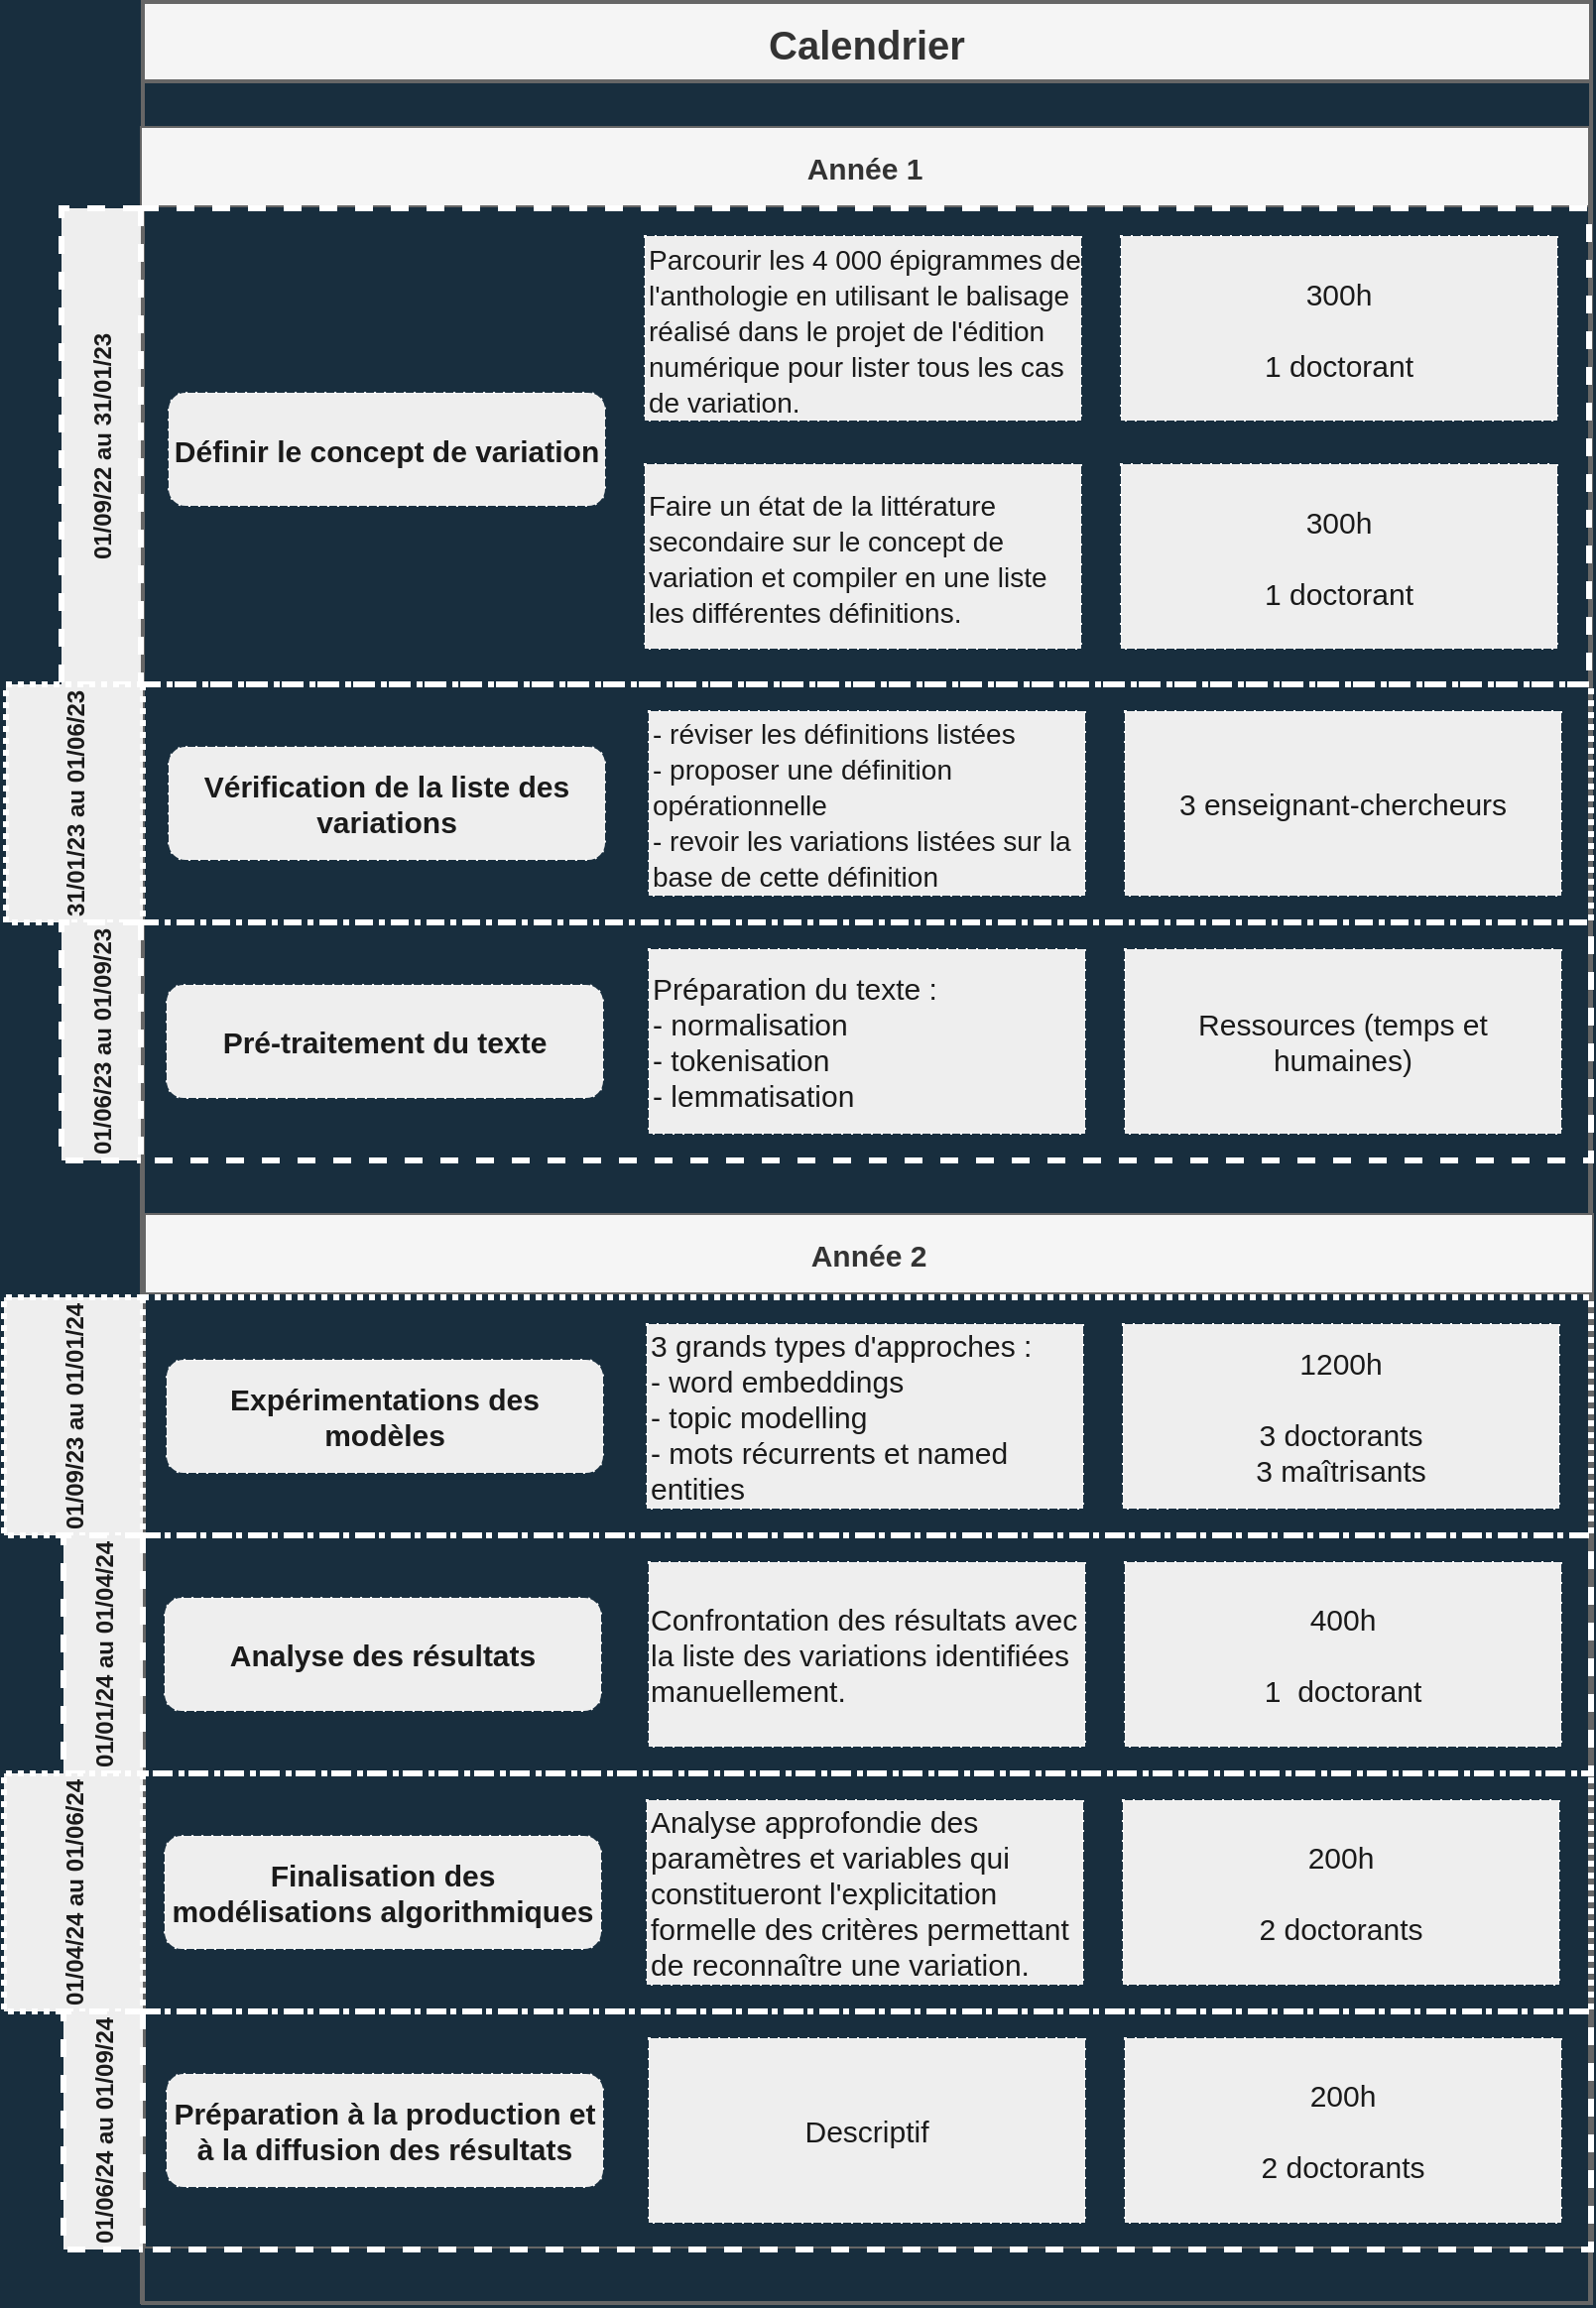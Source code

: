 <mxfile version="16.2.7" type="github">
  <diagram id="nSknkcODzsTG4G_3UIwG" name="Page-1">
    <mxGraphModel dx="1350" dy="793" grid="1" gridSize="10" guides="1" tooltips="1" connect="1" arrows="1" fold="1" page="1" pageScale="1" pageWidth="827" pageHeight="1169" background="#182E3E" math="0" shadow="0">
      <root>
        <mxCell id="0" />
        <mxCell id="1" parent="0" />
        <mxCell id="KtcMa4PKy6_l-OY6IkqE-1" value="Calendrier" style="swimlane;startSize=40;fillColor=#f5f5f5;strokeColor=#666666;fontSize=20;strokeWidth=2;fontColor=#333333;" vertex="1" parent="1">
          <mxGeometry x="80" y="1" width="730" height="1160" as="geometry" />
        </mxCell>
        <mxCell id="KtcMa4PKy6_l-OY6IkqE-2" value="Année 1" style="swimlane;startSize=40;fillColor=#f5f5f5;strokeColor=#666666;fontSize=15;fontColor=#333333;" vertex="1" parent="KtcMa4PKy6_l-OY6IkqE-1">
          <mxGeometry x="-1" y="63" width="730" height="1097" as="geometry" />
        </mxCell>
        <mxCell id="KtcMa4PKy6_l-OY6IkqE-3" value="01/09/22 au 31/01/23" style="swimlane;horizontal=0;dashed=1;startSize=40;fontSize=12;strokeWidth=3;strokeColor=#FFFFFF;fontColor=#1A1A1A;fillColor=#EEEEEE;" vertex="1" parent="KtcMa4PKy6_l-OY6IkqE-2">
          <mxGeometry x="-40" y="41" width="770" height="240" as="geometry" />
        </mxCell>
        <mxCell id="KtcMa4PKy6_l-OY6IkqE-4" value="" style="edgeStyle=orthogonalEdgeStyle;rounded=0;orthogonalLoop=1;jettySize=auto;html=1;fontFamily=Garamond;fontSize=17;fontColor=#FFFFFF;endSize=6;strokeColor=#FFFFFF;strokeWidth=3;startArrow=none;labelBackgroundColor=#182E3E;" edge="1" parent="KtcMa4PKy6_l-OY6IkqE-3">
          <mxGeometry relative="1" as="geometry">
            <mxPoint x="380" y="139" as="sourcePoint" />
            <mxPoint x="380" y="139" as="targetPoint" />
          </mxGeometry>
        </mxCell>
        <mxCell id="KtcMa4PKy6_l-OY6IkqE-5" value="&lt;p&gt;&lt;b&gt;Définir le concept de variation&lt;/b&gt;&lt;/p&gt;" style="rounded=1;whiteSpace=wrap;html=1;dashed=1;fontSize=15;fillColor=#EEEEEE;strokeColor=#FFFFFF;dashPattern=1 4;align=center;fontColor=#1A1A1A;" vertex="1" parent="KtcMa4PKy6_l-OY6IkqE-3">
          <mxGeometry x="54" y="93" width="220" height="57" as="geometry" />
        </mxCell>
        <mxCell id="KtcMa4PKy6_l-OY6IkqE-6" value="&lt;div align=&quot;left&quot;&gt;&lt;font style=&quot;font-size: 14px&quot;&gt;Parcourir les 4 000 épigrammes de l&#39;anthologie en utilisant le balisage réalisé dans le projet de l&#39;édition numérique pour lister tous les cas de variation.&lt;/font&gt;&lt;/div&gt;" style="rounded=0;whiteSpace=wrap;html=1;dashed=1;fontSize=15;fillColor=#EEEEEE;strokeColor=#FFFFFF;dashPattern=1 4;align=left;fontColor=#1A1A1A;sketch=0;shadow=0;" vertex="1" parent="KtcMa4PKy6_l-OY6IkqE-3">
          <mxGeometry x="294" y="14" width="220" height="93" as="geometry" />
        </mxCell>
        <mxCell id="KtcMa4PKy6_l-OY6IkqE-7" value="&lt;div&gt;300h&lt;/div&gt;&lt;div&gt;&lt;br&gt;&lt;/div&gt;&lt;div&gt;1 doctorant&lt;br&gt;&lt;/div&gt;" style="rounded=0;whiteSpace=wrap;html=1;dashed=1;fontSize=15;fillColor=#EEEEEE;strokeColor=#FFFFFF;dashPattern=1 4;align=center;fontColor=#1A1A1A;" vertex="1" parent="KtcMa4PKy6_l-OY6IkqE-3">
          <mxGeometry x="534" y="14" width="220" height="93" as="geometry" />
        </mxCell>
        <mxCell id="KtcMa4PKy6_l-OY6IkqE-8" value="&lt;div align=&quot;left&quot;&gt;&lt;font style=&quot;font-size: 14px&quot;&gt;Faire un état de la littérature secondaire sur le concept de variation et compiler en une liste les différentes définitions.&lt;/font&gt;&lt;/div&gt;" style="rounded=0;whiteSpace=wrap;html=1;dashed=1;fontSize=15;fillColor=#EEEEEE;strokeColor=#FFFFFF;dashPattern=1 4;align=left;fontColor=#1A1A1A;" vertex="1" parent="KtcMa4PKy6_l-OY6IkqE-3">
          <mxGeometry x="294" y="129" width="220" height="93" as="geometry" />
        </mxCell>
        <mxCell id="KtcMa4PKy6_l-OY6IkqE-9" value="&lt;div&gt;300h&lt;/div&gt;&lt;div&gt;&lt;br&gt;&lt;/div&gt;&lt;div&gt;1 doctorant&lt;br&gt;&lt;/div&gt;" style="rounded=0;whiteSpace=wrap;html=1;dashed=1;fontSize=15;fillColor=#EEEEEE;strokeColor=#FFFFFF;dashPattern=1 4;align=center;fontColor=#1A1A1A;" vertex="1" parent="KtcMa4PKy6_l-OY6IkqE-3">
          <mxGeometry x="534" y="129" width="220" height="93" as="geometry" />
        </mxCell>
        <mxCell id="KtcMa4PKy6_l-OY6IkqE-10" value="Année 2" style="swimlane;startSize=40;fillColor=#f5f5f5;strokeColor=#666666;fontSize=15;rounded=0;fontColor=#333333;" vertex="1" parent="KtcMa4PKy6_l-OY6IkqE-2">
          <mxGeometry x="2" y="548" width="730" height="521" as="geometry">
            <mxRectangle y="519" width="90" height="40" as="alternateBounds" />
          </mxGeometry>
        </mxCell>
        <mxCell id="KtcMa4PKy6_l-OY6IkqE-11" value="31/01/23 au 01/06/23" style="swimlane;horizontal=0;startSize=69;fontSize=12;strokeWidth=3;strokeColor=#FFFFFF;fontColor=#1A1A1A;dashed=1;dashPattern=1 1;fillColor=#EEEEEE;" vertex="1" parent="1">
          <mxGeometry x="11" y="345" width="799" height="120" as="geometry" />
        </mxCell>
        <mxCell id="KtcMa4PKy6_l-OY6IkqE-12" value="" style="edgeStyle=orthogonalEdgeStyle;rounded=0;orthogonalLoop=1;jettySize=auto;html=1;fontFamily=Garamond;fontSize=17;fontColor=#FFFFFF;endSize=6;strokeColor=#FFFFFF;strokeWidth=3;startArrow=none;labelBackgroundColor=#182E3E;" edge="1" parent="KtcMa4PKy6_l-OY6IkqE-11">
          <mxGeometry relative="1" as="geometry">
            <mxPoint x="380" y="139" as="sourcePoint" />
            <mxPoint x="380" y="139" as="targetPoint" />
          </mxGeometry>
        </mxCell>
        <mxCell id="KtcMa4PKy6_l-OY6IkqE-13" value="&lt;div align=&quot;left&quot;&gt;&lt;font style=&quot;font-size: 14px&quot;&gt;- réviser les définitions listées&lt;/font&gt;&lt;br&gt;&lt;font style=&quot;font-size: 14px&quot;&gt;- proposer une définition opérationnelle &lt;/font&gt;&lt;br&gt;&lt;font style=&quot;font-size: 14px&quot;&gt;- revoir les variations listées sur la base de cette définition&lt;/font&gt;&lt;/div&gt;" style="rounded=0;whiteSpace=wrap;html=1;dashed=1;fontSize=15;fillColor=#EEEEEE;strokeColor=#FFFFFF;dashPattern=1 4;align=left;fontColor=#1A1A1A;" vertex="1" parent="KtcMa4PKy6_l-OY6IkqE-11">
          <mxGeometry x="324" y="13.5" width="220" height="93" as="geometry" />
        </mxCell>
        <mxCell id="KtcMa4PKy6_l-OY6IkqE-14" value="3 enseignant-chercheurs" style="rounded=0;whiteSpace=wrap;html=1;dashed=1;fontSize=15;fillColor=#EEEEEE;strokeColor=#FFFFFF;dashPattern=1 4;align=center;fontColor=#1A1A1A;" vertex="1" parent="KtcMa4PKy6_l-OY6IkqE-11">
          <mxGeometry x="564" y="13.5" width="220" height="93" as="geometry" />
        </mxCell>
        <mxCell id="KtcMa4PKy6_l-OY6IkqE-15" value="&lt;b&gt;Vérification de la liste des variations&lt;/b&gt;" style="rounded=1;whiteSpace=wrap;html=1;dashed=1;fontSize=15;fillColor=#EEEEEE;strokeColor=#FFFFFF;dashPattern=1 4;align=center;fontColor=#1A1A1A;" vertex="1" parent="KtcMa4PKy6_l-OY6IkqE-11">
          <mxGeometry x="82" y="31.5" width="220" height="57" as="geometry" />
        </mxCell>
        <mxCell id="KtcMa4PKy6_l-OY6IkqE-16" value="01/06/23 au 01/09/23" style="swimlane;horizontal=0;dashed=1;startSize=40;fontSize=12;strokeWidth=3;strokeColor=#FFFFFF;fontColor=#1A1A1A;fillColor=#EEEEEE;" vertex="1" parent="1">
          <mxGeometry x="39" y="465" width="771" height="120" as="geometry" />
        </mxCell>
        <mxCell id="KtcMa4PKy6_l-OY6IkqE-17" value="" style="edgeStyle=orthogonalEdgeStyle;rounded=0;orthogonalLoop=1;jettySize=auto;html=1;fontFamily=Garamond;fontSize=17;fontColor=#FFFFFF;endSize=6;strokeColor=#FFFFFF;strokeWidth=3;startArrow=none;labelBackgroundColor=#182E3E;" edge="1" parent="KtcMa4PKy6_l-OY6IkqE-16">
          <mxGeometry relative="1" as="geometry">
            <mxPoint x="380" y="193" as="sourcePoint" />
            <mxPoint x="380" y="193" as="targetPoint" />
          </mxGeometry>
        </mxCell>
        <mxCell id="KtcMa4PKy6_l-OY6IkqE-18" value="&lt;div align=&quot;left&quot;&gt;Préparation du texte :&lt;/div&gt;&lt;div align=&quot;left&quot;&gt;- normalisation&lt;/div&gt;&lt;div align=&quot;left&quot;&gt;- tokenisation&lt;/div&gt;&lt;div align=&quot;left&quot;&gt;- lemmatisation&lt;br&gt;&lt;/div&gt;" style="rounded=0;whiteSpace=wrap;html=1;dashed=1;fontSize=15;fillColor=#EEEEEE;strokeColor=#FFFFFF;dashPattern=1 4;align=left;fontColor=#1A1A1A;" vertex="1" parent="KtcMa4PKy6_l-OY6IkqE-16">
          <mxGeometry x="296" y="13.5" width="220" height="93" as="geometry" />
        </mxCell>
        <mxCell id="KtcMa4PKy6_l-OY6IkqE-19" value="Ressources (temps et humaines)" style="rounded=0;whiteSpace=wrap;html=1;dashed=1;fontSize=15;fillColor=#EEEEEE;strokeColor=#FFFFFF;dashPattern=1 4;align=center;fontColor=#1A1A1A;" vertex="1" parent="KtcMa4PKy6_l-OY6IkqE-16">
          <mxGeometry x="536" y="13.5" width="220" height="93" as="geometry" />
        </mxCell>
        <mxCell id="KtcMa4PKy6_l-OY6IkqE-20" value="&lt;b&gt;Pré-traitement du texte&lt;/b&gt;" style="rounded=1;whiteSpace=wrap;html=1;dashed=1;fontSize=15;fillColor=#EEEEEE;strokeColor=#FFFFFF;dashPattern=1 4;align=center;fontColor=#1A1A1A;" vertex="1" parent="KtcMa4PKy6_l-OY6IkqE-16">
          <mxGeometry x="53" y="31.5" width="220" height="57" as="geometry" />
        </mxCell>
        <mxCell id="KtcMa4PKy6_l-OY6IkqE-21" value="01/09/23 au 01/01/24" style="swimlane;horizontal=0;dashed=1;startSize=70;fontSize=12;strokeWidth=3;strokeColor=#FFFFFF;fontColor=#1A1A1A;dashPattern=1 1;fillColor=#EEEEEE;" vertex="1" parent="1">
          <mxGeometry x="10" y="654" width="800" height="120" as="geometry">
            <mxRectangle x="10" y="600" width="30" height="140" as="alternateBounds" />
          </mxGeometry>
        </mxCell>
        <mxCell id="KtcMa4PKy6_l-OY6IkqE-22" value="" style="edgeStyle=orthogonalEdgeStyle;rounded=0;orthogonalLoop=1;jettySize=auto;html=1;fontFamily=Garamond;fontSize=17;fontColor=#FFFFFF;endSize=6;strokeColor=#FFFFFF;strokeWidth=3;startArrow=none;labelBackgroundColor=#182E3E;" edge="1" parent="KtcMa4PKy6_l-OY6IkqE-21">
          <mxGeometry relative="1" as="geometry">
            <mxPoint x="380" y="139" as="sourcePoint" />
            <mxPoint x="380" y="139" as="targetPoint" />
          </mxGeometry>
        </mxCell>
        <mxCell id="KtcMa4PKy6_l-OY6IkqE-23" value="&lt;div align=&quot;left&quot;&gt;3 grands types d&#39;approches :&lt;br&gt;- word embeddings&lt;br&gt;- topic modelling&lt;br&gt;- mots récurrents et named entities&lt;/div&gt;" style="rounded=0;whiteSpace=wrap;html=1;dashed=1;fontSize=15;fillColor=#EEEEEE;strokeColor=#FFFFFF;dashPattern=1 4;align=left;fontColor=#1A1A1A;" vertex="1" parent="KtcMa4PKy6_l-OY6IkqE-21">
          <mxGeometry x="324" y="13.5" width="220" height="93" as="geometry" />
        </mxCell>
        <mxCell id="KtcMa4PKy6_l-OY6IkqE-24" value="&lt;div&gt;1200h&lt;br&gt;&lt;/div&gt;&lt;div&gt;&lt;br&gt;&lt;/div&gt;&lt;div&gt;3 doctorants&lt;/div&gt;&lt;div&gt;3 maîtrisants&lt;br&gt;&lt;/div&gt;" style="rounded=0;whiteSpace=wrap;html=1;dashed=1;fontSize=15;fillColor=#EEEEEE;strokeColor=#FFFFFF;dashPattern=1 4;align=center;fontColor=#1A1A1A;" vertex="1" parent="KtcMa4PKy6_l-OY6IkqE-21">
          <mxGeometry x="564" y="13.5" width="220" height="93" as="geometry" />
        </mxCell>
        <mxCell id="KtcMa4PKy6_l-OY6IkqE-25" value="&lt;b&gt;Expérimentations des modèles&lt;/b&gt;" style="rounded=1;whiteSpace=wrap;html=1;dashed=1;fontSize=15;fillColor=#EEEEEE;strokeColor=#FFFFFF;dashPattern=1 4;align=center;fontColor=#1A1A1A;" vertex="1" parent="KtcMa4PKy6_l-OY6IkqE-21">
          <mxGeometry x="82" y="31.5" width="220" height="57" as="geometry" />
        </mxCell>
        <mxCell id="KtcMa4PKy6_l-OY6IkqE-26" value="01/01/24 au 01/04/24" style="swimlane;horizontal=0;dashed=1;startSize=40;fontSize=12;strokeWidth=3;strokeColor=#FFFFFF;fontColor=#1A1A1A;fillColor=#EEEEEE;" vertex="1" parent="1">
          <mxGeometry x="40" y="774" width="770" height="120" as="geometry" />
        </mxCell>
        <mxCell id="KtcMa4PKy6_l-OY6IkqE-27" value="" style="edgeStyle=orthogonalEdgeStyle;rounded=0;orthogonalLoop=1;jettySize=auto;html=1;fontFamily=Garamond;fontSize=17;fontColor=#FFFFFF;endSize=6;strokeColor=#FFFFFF;strokeWidth=3;startArrow=none;labelBackgroundColor=#182E3E;" edge="1" parent="KtcMa4PKy6_l-OY6IkqE-26">
          <mxGeometry relative="1" as="geometry">
            <mxPoint x="380" y="139" as="sourcePoint" />
            <mxPoint x="380" y="139" as="targetPoint" />
          </mxGeometry>
        </mxCell>
        <mxCell id="KtcMa4PKy6_l-OY6IkqE-28" value="&lt;div align=&quot;left&quot;&gt;Confrontation des résultats avec la liste des variations identifiées manuellement.&lt;br&gt;&lt;/div&gt;" style="rounded=0;whiteSpace=wrap;html=1;dashed=1;fontSize=15;fillColor=#EEEEEE;strokeColor=#FFFFFF;dashPattern=1 4;align=center;fontColor=#1A1A1A;" vertex="1" parent="KtcMa4PKy6_l-OY6IkqE-26">
          <mxGeometry x="295" y="13.5" width="220" height="93" as="geometry" />
        </mxCell>
        <mxCell id="KtcMa4PKy6_l-OY6IkqE-29" value="&lt;div&gt;400h&lt;/div&gt;&lt;div&gt;&lt;br&gt;&lt;/div&gt;&lt;div&gt;1&amp;nbsp; doctorant&lt;br&gt;&lt;/div&gt;" style="rounded=0;whiteSpace=wrap;html=1;dashed=1;fontSize=15;fillColor=#EEEEEE;strokeColor=#FFFFFF;dashPattern=1 4;align=center;fontColor=#1A1A1A;" vertex="1" parent="KtcMa4PKy6_l-OY6IkqE-26">
          <mxGeometry x="535" y="13.5" width="220" height="93" as="geometry" />
        </mxCell>
        <mxCell id="KtcMa4PKy6_l-OY6IkqE-30" value="&lt;b&gt;Analyse des résultats&lt;/b&gt;" style="rounded=1;whiteSpace=wrap;html=1;dashed=1;fontSize=15;fillColor=#EEEEEE;strokeColor=#FFFFFF;dashPattern=1 4;align=center;fontColor=#1A1A1A;" vertex="1" parent="KtcMa4PKy6_l-OY6IkqE-26">
          <mxGeometry x="51" y="31.5" width="220" height="57" as="geometry" />
        </mxCell>
        <mxCell id="KtcMa4PKy6_l-OY6IkqE-31" value="01/04/24 au 01/06/24" style="swimlane;horizontal=0;dashed=1;startSize=70;fontSize=12;strokeWidth=3;strokeColor=#FFFFFF;fontColor=#1A1A1A;dashPattern=1 1;fillColor=#EEEEEE;" vertex="1" parent="1">
          <mxGeometry x="10" y="894" width="800" height="120" as="geometry" />
        </mxCell>
        <mxCell id="KtcMa4PKy6_l-OY6IkqE-32" value="" style="edgeStyle=orthogonalEdgeStyle;rounded=0;orthogonalLoop=1;jettySize=auto;html=1;fontFamily=Garamond;fontSize=17;fontColor=#FFFFFF;endSize=6;strokeColor=#FFFFFF;strokeWidth=3;startArrow=none;labelBackgroundColor=#182E3E;" edge="1" parent="KtcMa4PKy6_l-OY6IkqE-31">
          <mxGeometry relative="1" as="geometry">
            <mxPoint x="380" y="139" as="sourcePoint" />
            <mxPoint x="380" y="139" as="targetPoint" />
          </mxGeometry>
        </mxCell>
        <mxCell id="KtcMa4PKy6_l-OY6IkqE-33" value="&lt;div align=&quot;left&quot;&gt;Analyse approfondie des paramètres et variables qui constitueront l&#39;explicitation formelle des critères permettant de reconnaître une variation.&lt;/div&gt;" style="rounded=0;whiteSpace=wrap;html=1;dashed=1;fontSize=15;fillColor=#EEEEEE;strokeColor=#FFFFFF;dashPattern=1 4;align=left;fontColor=#1A1A1A;" vertex="1" parent="KtcMa4PKy6_l-OY6IkqE-31">
          <mxGeometry x="324" y="13.5" width="220" height="93" as="geometry" />
        </mxCell>
        <mxCell id="KtcMa4PKy6_l-OY6IkqE-34" value="&lt;div&gt;200h&lt;/div&gt;&lt;div&gt;&lt;br&gt;&lt;/div&gt;&lt;div&gt;2 doctorants&lt;br&gt;&lt;/div&gt;" style="rounded=0;whiteSpace=wrap;html=1;dashed=1;fontSize=15;fillColor=#EEEEEE;strokeColor=#FFFFFF;dashPattern=1 4;align=center;fontColor=#1A1A1A;" vertex="1" parent="KtcMa4PKy6_l-OY6IkqE-31">
          <mxGeometry x="564" y="13.5" width="220" height="93" as="geometry" />
        </mxCell>
        <mxCell id="KtcMa4PKy6_l-OY6IkqE-35" value="&lt;b&gt;Finalisation des modélisations algorithmiques&lt;/b&gt;" style="rounded=1;whiteSpace=wrap;html=1;dashed=1;fontSize=15;fillColor=#EEEEEE;strokeColor=#FFFFFF;dashPattern=1 4;align=center;fontColor=#1A1A1A;" vertex="1" parent="KtcMa4PKy6_l-OY6IkqE-31">
          <mxGeometry x="81" y="31.5" width="220" height="57" as="geometry" />
        </mxCell>
        <mxCell id="KtcMa4PKy6_l-OY6IkqE-36" value="01/06/24 au 01/09/24" style="swimlane;horizontal=0;dashed=1;startSize=40;fontSize=12;strokeWidth=3;strokeColor=#FFFFFF;fontColor=#1A1A1A;fillColor=#EEEEEE;" vertex="1" parent="1">
          <mxGeometry x="40" y="1014" width="770" height="120" as="geometry" />
        </mxCell>
        <mxCell id="KtcMa4PKy6_l-OY6IkqE-37" value="" style="edgeStyle=orthogonalEdgeStyle;rounded=0;orthogonalLoop=1;jettySize=auto;html=1;fontFamily=Garamond;fontSize=17;fontColor=#FFFFFF;endSize=6;strokeColor=#FFFFFF;strokeWidth=3;startArrow=none;labelBackgroundColor=#182E3E;" edge="1" parent="KtcMa4PKy6_l-OY6IkqE-36">
          <mxGeometry relative="1" as="geometry">
            <mxPoint x="380" y="139" as="sourcePoint" />
            <mxPoint x="380" y="139" as="targetPoint" />
          </mxGeometry>
        </mxCell>
        <mxCell id="KtcMa4PKy6_l-OY6IkqE-38" value="Descriptif" style="rounded=0;whiteSpace=wrap;html=1;dashed=1;fontSize=15;fillColor=#EEEEEE;strokeColor=#FFFFFF;dashPattern=1 4;align=center;fontColor=#1A1A1A;" vertex="1" parent="KtcMa4PKy6_l-OY6IkqE-36">
          <mxGeometry x="295" y="13.5" width="220" height="93" as="geometry" />
        </mxCell>
        <mxCell id="KtcMa4PKy6_l-OY6IkqE-39" value="200h&lt;div&gt;&lt;br&gt;&lt;/div&gt;&lt;div&gt;2 doctorants&lt;br&gt;&lt;/div&gt;" style="rounded=0;whiteSpace=wrap;html=1;dashed=1;fontSize=15;fillColor=#EEEEEE;strokeColor=#FFFFFF;dashPattern=1 4;align=center;fontColor=#1A1A1A;" vertex="1" parent="KtcMa4PKy6_l-OY6IkqE-36">
          <mxGeometry x="535" y="13.5" width="220" height="93" as="geometry" />
        </mxCell>
        <mxCell id="KtcMa4PKy6_l-OY6IkqE-40" value="&lt;b&gt;Préparation à la production et à la diffusion des résultats&lt;/b&gt;" style="rounded=1;whiteSpace=wrap;html=1;dashed=1;fontSize=15;fillColor=#EEEEEE;strokeColor=#FFFFFF;dashPattern=1 4;align=center;fontColor=#1A1A1A;" vertex="1" parent="KtcMa4PKy6_l-OY6IkqE-36">
          <mxGeometry x="52" y="31.5" width="220" height="57" as="geometry" />
        </mxCell>
      </root>
    </mxGraphModel>
  </diagram>
</mxfile>
